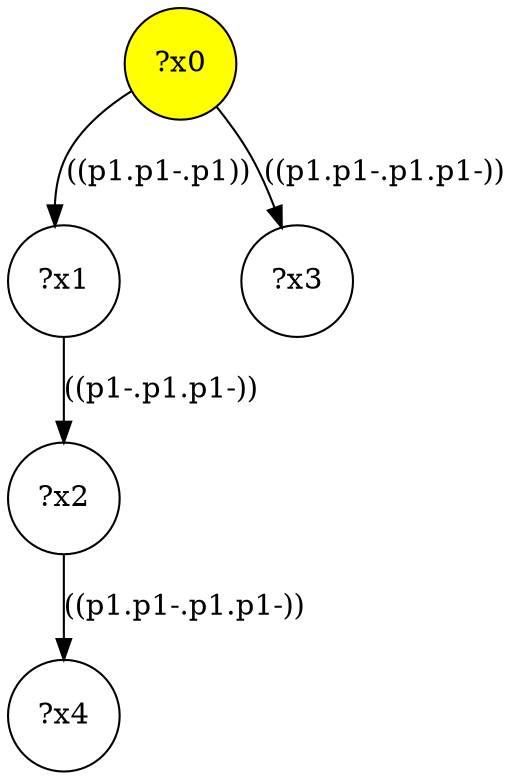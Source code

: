 digraph g {
	x0 [fillcolor="yellow", style="filled," shape=circle, label="?x0"];
	x1 [shape=circle, label="?x1"];
	x0 -> x1 [label="((p1.p1-.p1))"];
	x2 [shape=circle, label="?x2"];
	x1 -> x2 [label="((p1-.p1.p1-))"];
	x3 [shape=circle, label="?x3"];
	x0 -> x3 [label="((p1.p1-.p1.p1-))"];
	x4 [shape=circle, label="?x4"];
	x2 -> x4 [label="((p1.p1-.p1.p1-))"];
}
